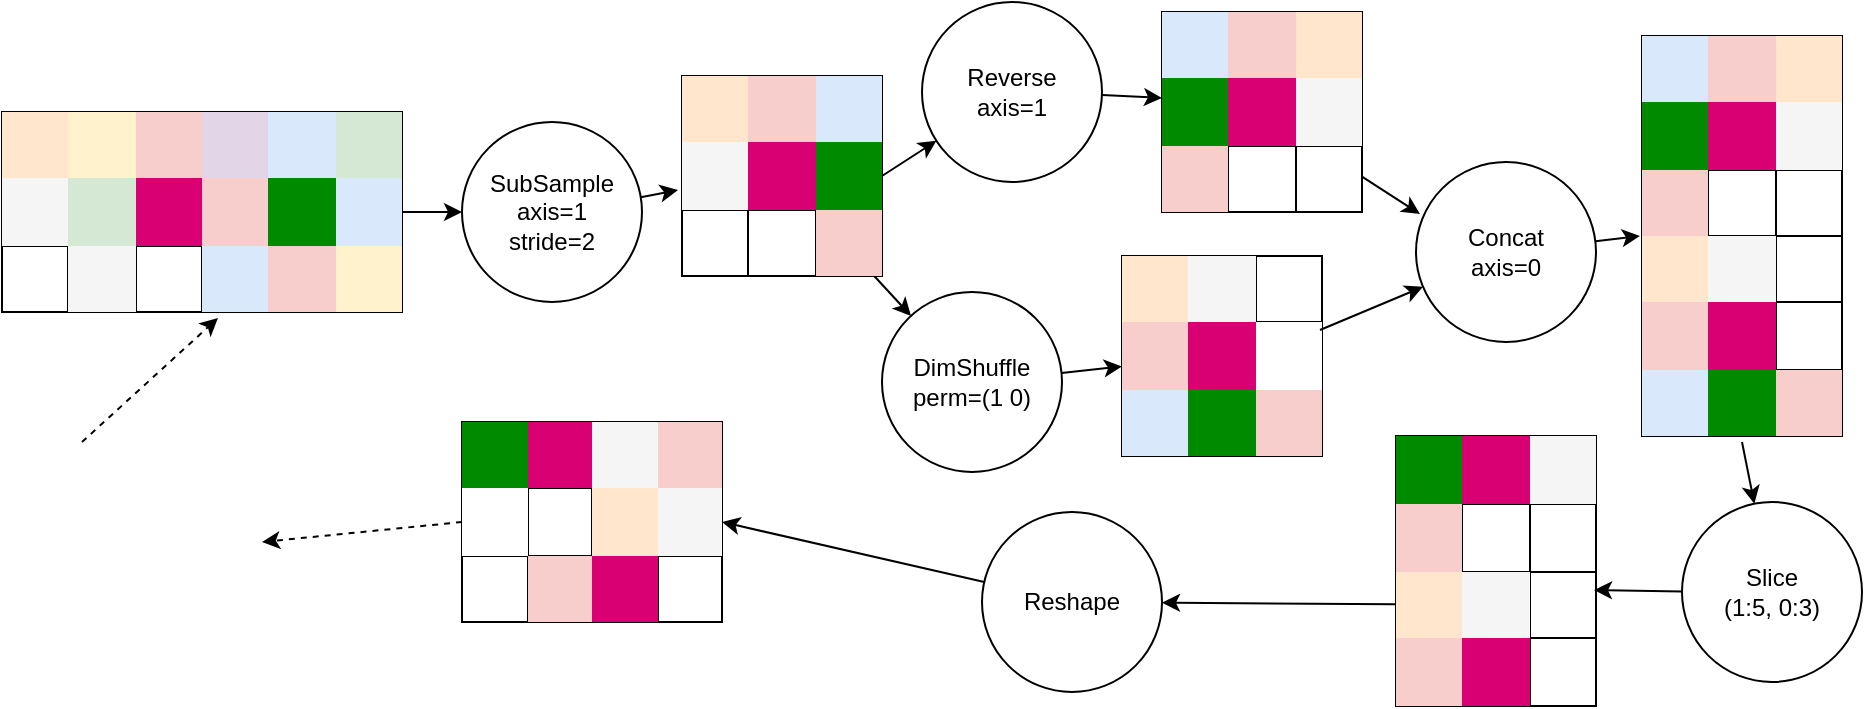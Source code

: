 <mxfile version="14.4.2" type="device"><diagram id="XG0NnapZAZL_AyBNSOtj" name="Page-1"><mxGraphModel dx="1426" dy="921" grid="1" gridSize="10" guides="1" tooltips="1" connect="1" arrows="1" fold="1" page="1" pageScale="1" pageWidth="827" pageHeight="1169" math="0" shadow="0"><root><mxCell id="0"/><mxCell id="1" parent="0"/><mxCell id="bKmDGUZT1wOS3UBIQgZ5-38" value="" style="shape=table;html=1;whiteSpace=wrap;startSize=0;container=1;collapsible=0;childLayout=tableLayout;" parent="1" vertex="1"><mxGeometry x="30" y="95" width="200" height="100" as="geometry"/></mxCell><mxCell id="bKmDGUZT1wOS3UBIQgZ5-39" value="" style="shape=partialRectangle;html=1;whiteSpace=wrap;collapsible=0;dropTarget=0;pointerEvents=0;top=0;left=0;bottom=0;right=0;points=[[0,0.5],[1,0.5]];portConstraint=eastwest;strokeColor=#d79b00;fillColor=none;" parent="bKmDGUZT1wOS3UBIQgZ5-38" vertex="1"><mxGeometry width="200" height="33" as="geometry"/></mxCell><mxCell id="bKmDGUZT1wOS3UBIQgZ5-40" value="" style="shape=partialRectangle;html=1;whiteSpace=wrap;connectable=0;overflow=hidden;top=0;left=0;bottom=0;right=0;fillColor=#ffe6cc;strokeColor=#d79b00;" parent="bKmDGUZT1wOS3UBIQgZ5-39" vertex="1"><mxGeometry width="33" height="33" as="geometry"/></mxCell><mxCell id="bKmDGUZT1wOS3UBIQgZ5-41" value="" style="shape=partialRectangle;html=1;whiteSpace=wrap;connectable=0;overflow=hidden;fillColor=#fff2cc;top=0;left=0;bottom=0;right=0;strokeColor=#d6b656;" parent="bKmDGUZT1wOS3UBIQgZ5-39" vertex="1"><mxGeometry x="33" width="34" height="33" as="geometry"/></mxCell><mxCell id="bKmDGUZT1wOS3UBIQgZ5-42" value="" style="shape=partialRectangle;html=1;whiteSpace=wrap;connectable=0;overflow=hidden;fillColor=#f8cecc;top=0;left=0;bottom=0;right=0;strokeColor=#b85450;" parent="bKmDGUZT1wOS3UBIQgZ5-39" vertex="1"><mxGeometry x="67" width="33" height="33" as="geometry"/></mxCell><mxCell id="bKmDGUZT1wOS3UBIQgZ5-43" value="" style="shape=partialRectangle;html=1;whiteSpace=wrap;connectable=0;overflow=hidden;fillColor=#e1d5e7;top=0;left=0;bottom=0;right=0;strokeColor=#9673a6;" parent="bKmDGUZT1wOS3UBIQgZ5-39" vertex="1"><mxGeometry x="100" width="33" height="33" as="geometry"/></mxCell><mxCell id="bKmDGUZT1wOS3UBIQgZ5-44" value="" style="shape=partialRectangle;html=1;whiteSpace=wrap;connectable=0;overflow=hidden;fillColor=#dae8fc;top=0;left=0;bottom=0;right=0;strokeColor=#6c8ebf;" parent="bKmDGUZT1wOS3UBIQgZ5-39" vertex="1"><mxGeometry x="133" width="34" height="33" as="geometry"/></mxCell><mxCell id="bKmDGUZT1wOS3UBIQgZ5-45" value="" style="shape=partialRectangle;html=1;whiteSpace=wrap;connectable=0;overflow=hidden;fillColor=#d5e8d4;top=0;left=0;bottom=0;right=0;strokeColor=#82b366;" parent="bKmDGUZT1wOS3UBIQgZ5-39" vertex="1"><mxGeometry x="167" width="33" height="33" as="geometry"/></mxCell><mxCell id="bKmDGUZT1wOS3UBIQgZ5-46" value="" style="shape=partialRectangle;html=1;whiteSpace=wrap;collapsible=0;dropTarget=0;pointerEvents=0;fillColor=none;top=0;left=0;bottom=0;right=0;points=[[0,0.5],[1,0.5]];portConstraint=eastwest;" parent="bKmDGUZT1wOS3UBIQgZ5-38" vertex="1"><mxGeometry y="33" width="200" height="34" as="geometry"/></mxCell><mxCell id="bKmDGUZT1wOS3UBIQgZ5-47" value="" style="shape=partialRectangle;html=1;whiteSpace=wrap;connectable=0;overflow=hidden;fillColor=#f5f5f5;top=0;left=0;bottom=0;right=0;strokeColor=#666666;fontColor=#333333;" parent="bKmDGUZT1wOS3UBIQgZ5-46" vertex="1"><mxGeometry width="33" height="34" as="geometry"/></mxCell><mxCell id="bKmDGUZT1wOS3UBIQgZ5-48" value="" style="shape=partialRectangle;html=1;whiteSpace=wrap;connectable=0;overflow=hidden;fillColor=#d5e8d4;top=0;left=0;bottom=0;right=0;strokeColor=#82b366;" parent="bKmDGUZT1wOS3UBIQgZ5-46" vertex="1"><mxGeometry x="33" width="34" height="34" as="geometry"/></mxCell><mxCell id="bKmDGUZT1wOS3UBIQgZ5-49" value="" style="shape=partialRectangle;html=1;whiteSpace=wrap;connectable=0;overflow=hidden;fillColor=#d80073;top=0;left=0;bottom=0;right=0;strokeColor=#A50040;fontColor=#ffffff;" parent="bKmDGUZT1wOS3UBIQgZ5-46" vertex="1"><mxGeometry x="67" width="33" height="34" as="geometry"/></mxCell><mxCell id="bKmDGUZT1wOS3UBIQgZ5-50" value="" style="shape=partialRectangle;html=1;whiteSpace=wrap;connectable=0;overflow=hidden;fillColor=#f8cecc;top=0;left=0;bottom=0;right=0;strokeColor=#b85450;" parent="bKmDGUZT1wOS3UBIQgZ5-46" vertex="1"><mxGeometry x="100" width="33" height="34" as="geometry"/></mxCell><mxCell id="bKmDGUZT1wOS3UBIQgZ5-51" value="" style="shape=partialRectangle;html=1;whiteSpace=wrap;connectable=0;overflow=hidden;fillColor=#008a00;top=0;left=0;bottom=0;right=0;strokeColor=#005700;fontColor=#ffffff;" parent="bKmDGUZT1wOS3UBIQgZ5-46" vertex="1"><mxGeometry x="133" width="34" height="34" as="geometry"/></mxCell><mxCell id="bKmDGUZT1wOS3UBIQgZ5-52" value="" style="shape=partialRectangle;html=1;whiteSpace=wrap;connectable=0;overflow=hidden;fillColor=#dae8fc;top=0;left=0;bottom=0;right=0;strokeColor=#6c8ebf;" parent="bKmDGUZT1wOS3UBIQgZ5-46" vertex="1"><mxGeometry x="167" width="33" height="34" as="geometry"/></mxCell><mxCell id="bKmDGUZT1wOS3UBIQgZ5-53" value="" style="shape=partialRectangle;html=1;whiteSpace=wrap;collapsible=0;dropTarget=0;pointerEvents=0;fillColor=none;top=0;left=0;bottom=0;right=0;points=[[0,0.5],[1,0.5]];portConstraint=eastwest;" parent="bKmDGUZT1wOS3UBIQgZ5-38" vertex="1"><mxGeometry y="67" width="200" height="33" as="geometry"/></mxCell><mxCell id="bKmDGUZT1wOS3UBIQgZ5-54" value="" style="shape=partialRectangle;html=1;whiteSpace=wrap;connectable=0;overflow=hidden;top=0;left=0;bottom=0;right=0;fillColor=none;" parent="bKmDGUZT1wOS3UBIQgZ5-53" vertex="1"><mxGeometry width="33" height="33" as="geometry"/></mxCell><mxCell id="bKmDGUZT1wOS3UBIQgZ5-55" value="" style="shape=partialRectangle;html=1;whiteSpace=wrap;connectable=0;overflow=hidden;fillColor=#f5f5f5;top=0;left=0;bottom=0;right=0;strokeColor=#666666;fontColor=#333333;" parent="bKmDGUZT1wOS3UBIQgZ5-53" vertex="1"><mxGeometry x="33" width="34" height="33" as="geometry"/></mxCell><mxCell id="bKmDGUZT1wOS3UBIQgZ5-56" value="" style="shape=partialRectangle;html=1;whiteSpace=wrap;connectable=0;overflow=hidden;top=0;left=0;bottom=0;right=0;fillColor=none;" parent="bKmDGUZT1wOS3UBIQgZ5-53" vertex="1"><mxGeometry x="67" width="33" height="33" as="geometry"/></mxCell><mxCell id="bKmDGUZT1wOS3UBIQgZ5-57" value="" style="shape=partialRectangle;html=1;whiteSpace=wrap;connectable=0;overflow=hidden;fillColor=#dae8fc;top=0;left=0;bottom=0;right=0;strokeColor=#6c8ebf;" parent="bKmDGUZT1wOS3UBIQgZ5-53" vertex="1"><mxGeometry x="100" width="33" height="33" as="geometry"/></mxCell><mxCell id="bKmDGUZT1wOS3UBIQgZ5-58" value="" style="shape=partialRectangle;html=1;whiteSpace=wrap;connectable=0;overflow=hidden;fillColor=#f8cecc;top=0;left=0;bottom=0;right=0;strokeColor=#b85450;" parent="bKmDGUZT1wOS3UBIQgZ5-53" vertex="1"><mxGeometry x="133" width="34" height="33" as="geometry"/></mxCell><mxCell id="bKmDGUZT1wOS3UBIQgZ5-59" value="" style="shape=partialRectangle;html=1;whiteSpace=wrap;connectable=0;overflow=hidden;fillColor=#fff2cc;top=0;left=0;bottom=0;right=0;strokeColor=#d6b656;" parent="bKmDGUZT1wOS3UBIQgZ5-53" vertex="1"><mxGeometry x="167" width="33" height="33" as="geometry"/></mxCell><mxCell id="bKmDGUZT1wOS3UBIQgZ5-94" value="" style="edgeStyle=none;rounded=0;orthogonalLoop=1;jettySize=auto;html=1;" parent="1" source="bKmDGUZT1wOS3UBIQgZ5-60" target="bKmDGUZT1wOS3UBIQgZ5-93" edge="1"><mxGeometry relative="1" as="geometry"/></mxCell><mxCell id="bKmDGUZT1wOS3UBIQgZ5-60" value="" style="shape=table;html=1;whiteSpace=wrap;startSize=0;container=1;collapsible=0;childLayout=tableLayout;fillColor=none;" parent="1" vertex="1"><mxGeometry x="370" y="77" width="100" height="100" as="geometry"/></mxCell><mxCell id="bKmDGUZT1wOS3UBIQgZ5-61" value="" style="shape=partialRectangle;html=1;whiteSpace=wrap;collapsible=0;dropTarget=0;pointerEvents=0;fillColor=none;top=0;left=0;bottom=0;right=0;points=[[0,0.5],[1,0.5]];portConstraint=eastwest;" parent="bKmDGUZT1wOS3UBIQgZ5-60" vertex="1"><mxGeometry width="100" height="33" as="geometry"/></mxCell><mxCell id="bKmDGUZT1wOS3UBIQgZ5-62" value="" style="shape=partialRectangle;html=1;whiteSpace=wrap;connectable=0;overflow=hidden;fillColor=#ffe6cc;top=0;left=0;bottom=0;right=0;strokeColor=#d79b00;" parent="bKmDGUZT1wOS3UBIQgZ5-61" vertex="1"><mxGeometry width="33" height="33" as="geometry"/></mxCell><mxCell id="bKmDGUZT1wOS3UBIQgZ5-63" value="" style="shape=partialRectangle;html=1;whiteSpace=wrap;connectable=0;overflow=hidden;fillColor=#f8cecc;top=0;left=0;bottom=0;right=0;strokeColor=#b85450;" parent="bKmDGUZT1wOS3UBIQgZ5-61" vertex="1"><mxGeometry x="33" width="34" height="33" as="geometry"/></mxCell><mxCell id="bKmDGUZT1wOS3UBIQgZ5-64" value="" style="shape=partialRectangle;html=1;whiteSpace=wrap;connectable=0;overflow=hidden;fillColor=#dae8fc;top=0;left=0;bottom=0;right=0;strokeColor=#6c8ebf;" parent="bKmDGUZT1wOS3UBIQgZ5-61" vertex="1"><mxGeometry x="67" width="33" height="33" as="geometry"/></mxCell><mxCell id="bKmDGUZT1wOS3UBIQgZ5-65" value="" style="shape=partialRectangle;html=1;whiteSpace=wrap;collapsible=0;dropTarget=0;pointerEvents=0;fillColor=none;top=0;left=0;bottom=0;right=0;points=[[0,0.5],[1,0.5]];portConstraint=eastwest;" parent="bKmDGUZT1wOS3UBIQgZ5-60" vertex="1"><mxGeometry y="33" width="100" height="34" as="geometry"/></mxCell><mxCell id="bKmDGUZT1wOS3UBIQgZ5-66" value="" style="shape=partialRectangle;html=1;whiteSpace=wrap;connectable=0;overflow=hidden;fillColor=#f5f5f5;top=0;left=0;bottom=0;right=0;strokeColor=#666666;fontColor=#333333;" parent="bKmDGUZT1wOS3UBIQgZ5-65" vertex="1"><mxGeometry width="33" height="34" as="geometry"/></mxCell><mxCell id="bKmDGUZT1wOS3UBIQgZ5-67" value="" style="shape=partialRectangle;html=1;whiteSpace=wrap;connectable=0;overflow=hidden;fillColor=#d80073;top=0;left=0;bottom=0;right=0;strokeColor=#A50040;fontColor=#ffffff;" parent="bKmDGUZT1wOS3UBIQgZ5-65" vertex="1"><mxGeometry x="33" width="34" height="34" as="geometry"/></mxCell><mxCell id="bKmDGUZT1wOS3UBIQgZ5-68" value="" style="shape=partialRectangle;html=1;whiteSpace=wrap;connectable=0;overflow=hidden;fillColor=#008a00;top=0;left=0;bottom=0;right=0;strokeColor=#005700;fontColor=#ffffff;" parent="bKmDGUZT1wOS3UBIQgZ5-65" vertex="1"><mxGeometry x="67" width="33" height="34" as="geometry"/></mxCell><mxCell id="bKmDGUZT1wOS3UBIQgZ5-69" value="" style="shape=partialRectangle;html=1;whiteSpace=wrap;collapsible=0;dropTarget=0;pointerEvents=0;fillColor=none;top=0;left=0;bottom=0;right=0;points=[[0,0.5],[1,0.5]];portConstraint=eastwest;" parent="bKmDGUZT1wOS3UBIQgZ5-60" vertex="1"><mxGeometry y="67" width="100" height="33" as="geometry"/></mxCell><mxCell id="bKmDGUZT1wOS3UBIQgZ5-70" value="" style="shape=partialRectangle;html=1;whiteSpace=wrap;connectable=0;overflow=hidden;top=0;left=0;bottom=0;right=0;fillColor=none;" parent="bKmDGUZT1wOS3UBIQgZ5-69" vertex="1"><mxGeometry width="33" height="33" as="geometry"/></mxCell><mxCell id="bKmDGUZT1wOS3UBIQgZ5-71" value="" style="shape=partialRectangle;html=1;whiteSpace=wrap;connectable=0;overflow=hidden;top=0;left=0;bottom=0;right=0;fillColor=none;" parent="bKmDGUZT1wOS3UBIQgZ5-69" vertex="1"><mxGeometry x="33" width="34" height="33" as="geometry"/></mxCell><mxCell id="bKmDGUZT1wOS3UBIQgZ5-72" value="" style="shape=partialRectangle;html=1;whiteSpace=wrap;connectable=0;overflow=hidden;fillColor=#f8cecc;top=0;left=0;bottom=0;right=0;strokeColor=#b85450;" parent="bKmDGUZT1wOS3UBIQgZ5-69" vertex="1"><mxGeometry x="67" width="33" height="33" as="geometry"/></mxCell><mxCell id="bKmDGUZT1wOS3UBIQgZ5-75" style="edgeStyle=none;rounded=0;orthogonalLoop=1;jettySize=auto;html=1;entryX=-0.02;entryY=0.706;entryDx=0;entryDy=0;entryPerimeter=0;" parent="1" source="bKmDGUZT1wOS3UBIQgZ5-73" target="bKmDGUZT1wOS3UBIQgZ5-65" edge="1"><mxGeometry relative="1" as="geometry"/></mxCell><mxCell id="bKmDGUZT1wOS3UBIQgZ5-73" value="SubSample&lt;br&gt;axis=1&lt;br&gt;stride=2" style="ellipse;whiteSpace=wrap;html=1;fillColor=none;" parent="1" vertex="1"><mxGeometry x="260" y="100" width="90" height="90" as="geometry"/></mxCell><mxCell id="bKmDGUZT1wOS3UBIQgZ5-74" style="rounded=0;orthogonalLoop=1;jettySize=auto;html=1;exitX=1;exitY=0.5;exitDx=0;exitDy=0;" parent="1" source="bKmDGUZT1wOS3UBIQgZ5-46" target="bKmDGUZT1wOS3UBIQgZ5-73" edge="1"><mxGeometry relative="1" as="geometry"/></mxCell><mxCell id="bKmDGUZT1wOS3UBIQgZ5-111" style="edgeStyle=none;rounded=0;orthogonalLoop=1;jettySize=auto;html=1;entryX=0.022;entryY=0.289;entryDx=0;entryDy=0;entryPerimeter=0;" parent="1" source="bKmDGUZT1wOS3UBIQgZ5-76" target="bKmDGUZT1wOS3UBIQgZ5-110" edge="1"><mxGeometry relative="1" as="geometry"/></mxCell><mxCell id="bKmDGUZT1wOS3UBIQgZ5-76" value="" style="shape=table;html=1;whiteSpace=wrap;startSize=0;container=1;collapsible=0;childLayout=tableLayout;" parent="1" vertex="1"><mxGeometry x="610" y="45" width="100" height="100" as="geometry"/></mxCell><mxCell id="bKmDGUZT1wOS3UBIQgZ5-77" value="" style="shape=partialRectangle;html=1;whiteSpace=wrap;collapsible=0;dropTarget=0;pointerEvents=0;fillColor=none;top=0;left=0;bottom=0;right=0;points=[[0,0.5],[1,0.5]];portConstraint=eastwest;" parent="bKmDGUZT1wOS3UBIQgZ5-76" vertex="1"><mxGeometry width="100" height="33" as="geometry"/></mxCell><mxCell id="bKmDGUZT1wOS3UBIQgZ5-78" value="" style="shape=partialRectangle;html=1;whiteSpace=wrap;connectable=0;overflow=hidden;fillColor=#dae8fc;top=0;left=0;bottom=0;right=0;strokeColor=#6c8ebf;" parent="bKmDGUZT1wOS3UBIQgZ5-77" vertex="1"><mxGeometry width="33" height="33" as="geometry"/></mxCell><mxCell id="bKmDGUZT1wOS3UBIQgZ5-79" value="" style="shape=partialRectangle;html=1;whiteSpace=wrap;connectable=0;overflow=hidden;fillColor=#f8cecc;top=0;left=0;bottom=0;right=0;strokeColor=#b85450;" parent="bKmDGUZT1wOS3UBIQgZ5-77" vertex="1"><mxGeometry x="33" width="34" height="33" as="geometry"/></mxCell><mxCell id="bKmDGUZT1wOS3UBIQgZ5-80" value="" style="shape=partialRectangle;html=1;whiteSpace=wrap;connectable=0;overflow=hidden;fillColor=#ffe6cc;top=0;left=0;bottom=0;right=0;strokeColor=#d79b00;" parent="bKmDGUZT1wOS3UBIQgZ5-77" vertex="1"><mxGeometry x="67" width="33" height="33" as="geometry"/></mxCell><mxCell id="bKmDGUZT1wOS3UBIQgZ5-81" value="" style="shape=partialRectangle;html=1;whiteSpace=wrap;collapsible=0;dropTarget=0;pointerEvents=0;fillColor=none;top=0;left=0;bottom=0;right=0;points=[[0,0.5],[1,0.5]];portConstraint=eastwest;" parent="bKmDGUZT1wOS3UBIQgZ5-76" vertex="1"><mxGeometry y="33" width="100" height="34" as="geometry"/></mxCell><mxCell id="bKmDGUZT1wOS3UBIQgZ5-82" value="" style="shape=partialRectangle;html=1;whiteSpace=wrap;connectable=0;overflow=hidden;fillColor=#008a00;top=0;left=0;bottom=0;right=0;strokeColor=#005700;fontColor=#ffffff;" parent="bKmDGUZT1wOS3UBIQgZ5-81" vertex="1"><mxGeometry width="33" height="34" as="geometry"/></mxCell><mxCell id="bKmDGUZT1wOS3UBIQgZ5-83" value="" style="shape=partialRectangle;html=1;whiteSpace=wrap;connectable=0;overflow=hidden;fillColor=#d80073;top=0;left=0;bottom=0;right=0;strokeColor=#A50040;fontColor=#ffffff;" parent="bKmDGUZT1wOS3UBIQgZ5-81" vertex="1"><mxGeometry x="33" width="34" height="34" as="geometry"/></mxCell><mxCell id="bKmDGUZT1wOS3UBIQgZ5-84" value="" style="shape=partialRectangle;html=1;whiteSpace=wrap;connectable=0;overflow=hidden;fillColor=#f5f5f5;top=0;left=0;bottom=0;right=0;strokeColor=#666666;fontColor=#333333;" parent="bKmDGUZT1wOS3UBIQgZ5-81" vertex="1"><mxGeometry x="67" width="33" height="34" as="geometry"/></mxCell><mxCell id="bKmDGUZT1wOS3UBIQgZ5-85" value="" style="shape=partialRectangle;html=1;whiteSpace=wrap;collapsible=0;dropTarget=0;pointerEvents=0;fillColor=none;top=0;left=0;bottom=0;right=0;points=[[0,0.5],[1,0.5]];portConstraint=eastwest;" parent="bKmDGUZT1wOS3UBIQgZ5-76" vertex="1"><mxGeometry y="67" width="100" height="33" as="geometry"/></mxCell><mxCell id="bKmDGUZT1wOS3UBIQgZ5-86" value="" style="shape=partialRectangle;html=1;whiteSpace=wrap;connectable=0;overflow=hidden;top=0;left=0;bottom=0;right=0;fillColor=#f8cecc;strokeColor=#b85450;" parent="bKmDGUZT1wOS3UBIQgZ5-85" vertex="1"><mxGeometry width="33" height="33" as="geometry"/></mxCell><mxCell id="bKmDGUZT1wOS3UBIQgZ5-87" value="" style="shape=partialRectangle;html=1;whiteSpace=wrap;connectable=0;overflow=hidden;top=0;left=0;bottom=0;right=0;fillColor=none;" parent="bKmDGUZT1wOS3UBIQgZ5-85" vertex="1"><mxGeometry x="33" width="34" height="33" as="geometry"/></mxCell><mxCell id="bKmDGUZT1wOS3UBIQgZ5-88" value="" style="shape=partialRectangle;html=1;whiteSpace=wrap;connectable=0;overflow=hidden;top=0;left=0;bottom=0;right=0;fillColor=none;" parent="bKmDGUZT1wOS3UBIQgZ5-85" vertex="1"><mxGeometry x="67" width="33" height="33" as="geometry"/></mxCell><mxCell id="bKmDGUZT1wOS3UBIQgZ5-92" style="edgeStyle=none;rounded=0;orthogonalLoop=1;jettySize=auto;html=1;entryX=0;entryY=0.294;entryDx=0;entryDy=0;entryPerimeter=0;" parent="1" source="bKmDGUZT1wOS3UBIQgZ5-90" target="bKmDGUZT1wOS3UBIQgZ5-81" edge="1"><mxGeometry relative="1" as="geometry"/></mxCell><mxCell id="bKmDGUZT1wOS3UBIQgZ5-90" value="Reverse&lt;br&gt;axis=1" style="ellipse;whiteSpace=wrap;html=1;fillColor=none;" parent="1" vertex="1"><mxGeometry x="490" y="40" width="90" height="90" as="geometry"/></mxCell><mxCell id="bKmDGUZT1wOS3UBIQgZ5-91" value="" style="edgeStyle=none;rounded=0;orthogonalLoop=1;jettySize=auto;html=1;exitX=1;exitY=0.5;exitDx=0;exitDy=0;" parent="1" source="bKmDGUZT1wOS3UBIQgZ5-65" target="bKmDGUZT1wOS3UBIQgZ5-90" edge="1"><mxGeometry relative="1" as="geometry"/></mxCell><mxCell id="bKmDGUZT1wOS3UBIQgZ5-109" style="edgeStyle=none;rounded=0;orthogonalLoop=1;jettySize=auto;html=1;" parent="1" source="bKmDGUZT1wOS3UBIQgZ5-93" target="bKmDGUZT1wOS3UBIQgZ5-100" edge="1"><mxGeometry relative="1" as="geometry"/></mxCell><mxCell id="bKmDGUZT1wOS3UBIQgZ5-93" value="DimShuffle&lt;br&gt;perm=(1 0)" style="ellipse;whiteSpace=wrap;html=1;fillColor=none;" parent="1" vertex="1"><mxGeometry x="470" y="185" width="90" height="90" as="geometry"/></mxCell><mxCell id="bKmDGUZT1wOS3UBIQgZ5-95" value="" style="shape=table;html=1;whiteSpace=wrap;startSize=0;container=1;collapsible=0;childLayout=tableLayout;" parent="1" vertex="1"><mxGeometry x="590" y="167" width="100" height="100" as="geometry"/></mxCell><mxCell id="bKmDGUZT1wOS3UBIQgZ5-96" value="" style="shape=partialRectangle;html=1;whiteSpace=wrap;collapsible=0;dropTarget=0;pointerEvents=0;fillColor=none;top=0;left=0;bottom=0;right=0;points=[[0,0.5],[1,0.5]];portConstraint=eastwest;" parent="bKmDGUZT1wOS3UBIQgZ5-95" vertex="1"><mxGeometry width="100" height="33" as="geometry"/></mxCell><mxCell id="bKmDGUZT1wOS3UBIQgZ5-97" value="" style="shape=partialRectangle;html=1;whiteSpace=wrap;connectable=0;overflow=hidden;fillColor=#ffe6cc;top=0;left=0;bottom=0;right=0;strokeColor=#d79b00;" parent="bKmDGUZT1wOS3UBIQgZ5-96" vertex="1"><mxGeometry width="33" height="33" as="geometry"/></mxCell><mxCell id="bKmDGUZT1wOS3UBIQgZ5-98" value="" style="shape=partialRectangle;html=1;whiteSpace=wrap;connectable=0;overflow=hidden;fillColor=#f5f5f5;top=0;left=0;bottom=0;right=0;strokeColor=#666666;fontColor=#333333;" parent="bKmDGUZT1wOS3UBIQgZ5-96" vertex="1"><mxGeometry x="33" width="34" height="33" as="geometry"/></mxCell><mxCell id="bKmDGUZT1wOS3UBIQgZ5-99" value="" style="shape=partialRectangle;html=1;whiteSpace=wrap;connectable=0;overflow=hidden;top=0;left=0;bottom=0;right=0;fillColor=none;" parent="bKmDGUZT1wOS3UBIQgZ5-96" vertex="1"><mxGeometry x="67" width="33" height="33" as="geometry"/></mxCell><mxCell id="bKmDGUZT1wOS3UBIQgZ5-100" value="" style="shape=partialRectangle;html=1;whiteSpace=wrap;collapsible=0;dropTarget=0;pointerEvents=0;fillColor=none;top=0;left=0;bottom=0;right=0;points=[[0,0.5],[1,0.5]];portConstraint=eastwest;" parent="bKmDGUZT1wOS3UBIQgZ5-95" vertex="1"><mxGeometry y="33" width="100" height="34" as="geometry"/></mxCell><mxCell id="bKmDGUZT1wOS3UBIQgZ5-101" value="" style="shape=partialRectangle;html=1;whiteSpace=wrap;connectable=0;overflow=hidden;fillColor=#f8cecc;top=0;left=0;bottom=0;right=0;strokeColor=#b85450;" parent="bKmDGUZT1wOS3UBIQgZ5-100" vertex="1"><mxGeometry width="33" height="34" as="geometry"/></mxCell><mxCell id="bKmDGUZT1wOS3UBIQgZ5-102" value="" style="shape=partialRectangle;html=1;whiteSpace=wrap;connectable=0;overflow=hidden;fillColor=#d80073;top=0;left=0;bottom=0;right=0;strokeColor=#A50040;fontColor=#ffffff;" parent="bKmDGUZT1wOS3UBIQgZ5-100" vertex="1"><mxGeometry x="33" width="34" height="34" as="geometry"/></mxCell><mxCell id="bKmDGUZT1wOS3UBIQgZ5-103" value="" style="shape=partialRectangle;html=1;whiteSpace=wrap;connectable=0;overflow=hidden;top=0;left=0;bottom=0;right=0;" parent="bKmDGUZT1wOS3UBIQgZ5-100" vertex="1"><mxGeometry x="67" width="33" height="34" as="geometry"/></mxCell><mxCell id="bKmDGUZT1wOS3UBIQgZ5-104" value="" style="shape=partialRectangle;html=1;whiteSpace=wrap;collapsible=0;dropTarget=0;pointerEvents=0;fillColor=none;top=0;left=0;bottom=0;right=0;points=[[0,0.5],[1,0.5]];portConstraint=eastwest;" parent="bKmDGUZT1wOS3UBIQgZ5-95" vertex="1"><mxGeometry y="67" width="100" height="33" as="geometry"/></mxCell><mxCell id="bKmDGUZT1wOS3UBIQgZ5-105" value="" style="shape=partialRectangle;html=1;whiteSpace=wrap;connectable=0;overflow=hidden;top=0;left=0;bottom=0;right=0;fillColor=#dae8fc;strokeColor=#6c8ebf;" parent="bKmDGUZT1wOS3UBIQgZ5-104" vertex="1"><mxGeometry width="33" height="33" as="geometry"/></mxCell><mxCell id="bKmDGUZT1wOS3UBIQgZ5-106" value="" style="shape=partialRectangle;html=1;whiteSpace=wrap;connectable=0;overflow=hidden;top=0;left=0;bottom=0;right=0;fillColor=#008a00;strokeColor=#005700;fontColor=#ffffff;" parent="bKmDGUZT1wOS3UBIQgZ5-104" vertex="1"><mxGeometry x="33" width="34" height="33" as="geometry"/></mxCell><mxCell id="bKmDGUZT1wOS3UBIQgZ5-107" value="" style="shape=partialRectangle;html=1;whiteSpace=wrap;connectable=0;overflow=hidden;fillColor=#f8cecc;top=0;left=0;bottom=0;right=0;strokeColor=#b85450;" parent="bKmDGUZT1wOS3UBIQgZ5-104" vertex="1"><mxGeometry x="67" width="33" height="33" as="geometry"/></mxCell><mxCell id="bKmDGUZT1wOS3UBIQgZ5-108" value="" style="edgeStyle=none;rounded=0;orthogonalLoop=1;jettySize=auto;html=1;exitX=0.99;exitY=0.118;exitDx=0;exitDy=0;exitPerimeter=0;" parent="1" source="bKmDGUZT1wOS3UBIQgZ5-100" target="bKmDGUZT1wOS3UBIQgZ5-110" edge="1"><mxGeometry relative="1" as="geometry"><mxPoint x="710" y="240" as="targetPoint"/></mxGeometry></mxCell><mxCell id="bKmDGUZT1wOS3UBIQgZ5-137" style="edgeStyle=none;rounded=0;orthogonalLoop=1;jettySize=auto;html=1;entryX=-0.01;entryY=1;entryDx=0;entryDy=0;entryPerimeter=0;" parent="1" source="bKmDGUZT1wOS3UBIQgZ5-110" target="bKmDGUZT1wOS3UBIQgZ5-121" edge="1"><mxGeometry relative="1" as="geometry"/></mxCell><mxCell id="bKmDGUZT1wOS3UBIQgZ5-110" value="Concat&lt;br&gt;axis=0" style="ellipse;whiteSpace=wrap;html=1;fillColor=none;" parent="1" vertex="1"><mxGeometry x="737" y="120" width="90" height="90" as="geometry"/></mxCell><mxCell id="bKmDGUZT1wOS3UBIQgZ5-112" value="" style="shape=table;html=1;whiteSpace=wrap;startSize=0;container=1;collapsible=0;childLayout=tableLayout;" parent="1" vertex="1"><mxGeometry x="850" y="57" width="100" height="200" as="geometry"/></mxCell><mxCell id="bKmDGUZT1wOS3UBIQgZ5-113" value="" style="shape=partialRectangle;html=1;whiteSpace=wrap;collapsible=0;dropTarget=0;pointerEvents=0;fillColor=none;top=0;left=0;bottom=0;right=0;points=[[0,0.5],[1,0.5]];portConstraint=eastwest;" parent="bKmDGUZT1wOS3UBIQgZ5-112" vertex="1"><mxGeometry width="100" height="33" as="geometry"/></mxCell><mxCell id="bKmDGUZT1wOS3UBIQgZ5-114" value="" style="shape=partialRectangle;html=1;whiteSpace=wrap;connectable=0;overflow=hidden;fillColor=#dae8fc;top=0;left=0;bottom=0;right=0;strokeColor=#6c8ebf;" parent="bKmDGUZT1wOS3UBIQgZ5-113" vertex="1"><mxGeometry width="33" height="33" as="geometry"/></mxCell><mxCell id="bKmDGUZT1wOS3UBIQgZ5-115" value="" style="shape=partialRectangle;html=1;whiteSpace=wrap;connectable=0;overflow=hidden;fillColor=#f8cecc;top=0;left=0;bottom=0;right=0;strokeColor=#b85450;" parent="bKmDGUZT1wOS3UBIQgZ5-113" vertex="1"><mxGeometry x="33" width="34" height="33" as="geometry"/></mxCell><mxCell id="bKmDGUZT1wOS3UBIQgZ5-116" value="" style="shape=partialRectangle;html=1;whiteSpace=wrap;connectable=0;overflow=hidden;fillColor=#ffe6cc;top=0;left=0;bottom=0;right=0;strokeColor=#d79b00;" parent="bKmDGUZT1wOS3UBIQgZ5-113" vertex="1"><mxGeometry x="67" width="33" height="33" as="geometry"/></mxCell><mxCell id="bKmDGUZT1wOS3UBIQgZ5-117" value="" style="shape=partialRectangle;html=1;whiteSpace=wrap;collapsible=0;dropTarget=0;pointerEvents=0;fillColor=#008a00;top=0;left=0;bottom=0;right=0;points=[[0,0.5],[1,0.5]];portConstraint=eastwest;strokeColor=#005700;fontColor=#ffffff;" parent="bKmDGUZT1wOS3UBIQgZ5-112" vertex="1"><mxGeometry y="33" width="100" height="34" as="geometry"/></mxCell><mxCell id="bKmDGUZT1wOS3UBIQgZ5-118" value="" style="shape=partialRectangle;html=1;whiteSpace=wrap;connectable=0;overflow=hidden;fillColor=#008a00;top=0;left=0;bottom=0;right=0;strokeColor=#005700;fontColor=#ffffff;" parent="bKmDGUZT1wOS3UBIQgZ5-117" vertex="1"><mxGeometry width="33" height="34" as="geometry"/></mxCell><mxCell id="bKmDGUZT1wOS3UBIQgZ5-119" value="" style="shape=partialRectangle;html=1;whiteSpace=wrap;connectable=0;overflow=hidden;fillColor=#d80073;top=0;left=0;bottom=0;right=0;strokeColor=#A50040;fontColor=#ffffff;" parent="bKmDGUZT1wOS3UBIQgZ5-117" vertex="1"><mxGeometry x="33" width="34" height="34" as="geometry"/></mxCell><mxCell id="bKmDGUZT1wOS3UBIQgZ5-120" value="" style="shape=partialRectangle;html=1;whiteSpace=wrap;connectable=0;overflow=hidden;fillColor=#f5f5f5;top=0;left=0;bottom=0;right=0;strokeColor=#666666;fontColor=#333333;" parent="bKmDGUZT1wOS3UBIQgZ5-117" vertex="1"><mxGeometry x="67" width="33" height="34" as="geometry"/></mxCell><mxCell id="bKmDGUZT1wOS3UBIQgZ5-121" value="" style="shape=partialRectangle;html=1;whiteSpace=wrap;collapsible=0;dropTarget=0;pointerEvents=0;fillColor=none;top=0;left=0;bottom=0;right=0;points=[[0,0.5],[1,0.5]];portConstraint=eastwest;" parent="bKmDGUZT1wOS3UBIQgZ5-112" vertex="1"><mxGeometry y="67" width="100" height="33" as="geometry"/></mxCell><mxCell id="bKmDGUZT1wOS3UBIQgZ5-122" value="" style="shape=partialRectangle;html=1;whiteSpace=wrap;connectable=0;overflow=hidden;fillColor=#f8cecc;top=0;left=0;bottom=0;right=0;strokeColor=#b85450;" parent="bKmDGUZT1wOS3UBIQgZ5-121" vertex="1"><mxGeometry width="33" height="33" as="geometry"/></mxCell><mxCell id="bKmDGUZT1wOS3UBIQgZ5-123" value="" style="shape=partialRectangle;html=1;whiteSpace=wrap;connectable=0;overflow=hidden;fillColor=none;top=0;left=0;bottom=0;right=0;" parent="bKmDGUZT1wOS3UBIQgZ5-121" vertex="1"><mxGeometry x="33" width="34" height="33" as="geometry"/></mxCell><mxCell id="bKmDGUZT1wOS3UBIQgZ5-124" value="" style="shape=partialRectangle;html=1;whiteSpace=wrap;connectable=0;overflow=hidden;fillColor=none;top=0;left=0;bottom=0;right=0;" parent="bKmDGUZT1wOS3UBIQgZ5-121" vertex="1"><mxGeometry x="67" width="33" height="33" as="geometry"/></mxCell><mxCell id="bKmDGUZT1wOS3UBIQgZ5-125" value="" style="shape=partialRectangle;html=1;whiteSpace=wrap;collapsible=0;dropTarget=0;pointerEvents=0;fillColor=none;top=0;left=0;bottom=0;right=0;points=[[0,0.5],[1,0.5]];portConstraint=eastwest;" parent="bKmDGUZT1wOS3UBIQgZ5-112" vertex="1"><mxGeometry y="100" width="100" height="33" as="geometry"/></mxCell><mxCell id="bKmDGUZT1wOS3UBIQgZ5-126" value="" style="shape=partialRectangle;html=1;whiteSpace=wrap;connectable=0;overflow=hidden;fillColor=#ffe6cc;top=0;left=0;bottom=0;right=0;strokeColor=#d79b00;" parent="bKmDGUZT1wOS3UBIQgZ5-125" vertex="1"><mxGeometry width="33" height="33" as="geometry"/></mxCell><mxCell id="bKmDGUZT1wOS3UBIQgZ5-127" value="" style="shape=partialRectangle;html=1;whiteSpace=wrap;connectable=0;overflow=hidden;fillColor=#f5f5f5;top=0;left=0;bottom=0;right=0;strokeColor=#666666;fontColor=#333333;" parent="bKmDGUZT1wOS3UBIQgZ5-125" vertex="1"><mxGeometry x="33" width="34" height="33" as="geometry"/></mxCell><mxCell id="bKmDGUZT1wOS3UBIQgZ5-128" value="" style="shape=partialRectangle;html=1;whiteSpace=wrap;connectable=0;overflow=hidden;fillColor=none;top=0;left=0;bottom=0;right=0;" parent="bKmDGUZT1wOS3UBIQgZ5-125" vertex="1"><mxGeometry x="67" width="33" height="33" as="geometry"/></mxCell><mxCell id="bKmDGUZT1wOS3UBIQgZ5-129" value="" style="shape=partialRectangle;html=1;whiteSpace=wrap;collapsible=0;dropTarget=0;pointerEvents=0;fillColor=none;top=0;left=0;bottom=0;right=0;points=[[0,0.5],[1,0.5]];portConstraint=eastwest;" parent="bKmDGUZT1wOS3UBIQgZ5-112" vertex="1"><mxGeometry y="133" width="100" height="34" as="geometry"/></mxCell><mxCell id="bKmDGUZT1wOS3UBIQgZ5-130" value="" style="shape=partialRectangle;html=1;whiteSpace=wrap;connectable=0;overflow=hidden;fillColor=#f8cecc;top=0;left=0;bottom=0;right=0;strokeColor=#b85450;" parent="bKmDGUZT1wOS3UBIQgZ5-129" vertex="1"><mxGeometry width="33" height="34" as="geometry"/></mxCell><mxCell id="bKmDGUZT1wOS3UBIQgZ5-131" value="" style="shape=partialRectangle;html=1;whiteSpace=wrap;connectable=0;overflow=hidden;fillColor=#d80073;top=0;left=0;bottom=0;right=0;strokeColor=#A50040;fontColor=#ffffff;" parent="bKmDGUZT1wOS3UBIQgZ5-129" vertex="1"><mxGeometry x="33" width="34" height="34" as="geometry"/></mxCell><mxCell id="bKmDGUZT1wOS3UBIQgZ5-132" value="" style="shape=partialRectangle;html=1;whiteSpace=wrap;connectable=0;overflow=hidden;fillColor=none;top=0;left=0;bottom=0;right=0;" parent="bKmDGUZT1wOS3UBIQgZ5-129" vertex="1"><mxGeometry x="67" width="33" height="34" as="geometry"/></mxCell><mxCell id="bKmDGUZT1wOS3UBIQgZ5-133" value="" style="shape=partialRectangle;html=1;whiteSpace=wrap;collapsible=0;dropTarget=0;pointerEvents=0;fillColor=none;top=0;left=0;bottom=0;right=0;points=[[0,0.5],[1,0.5]];portConstraint=eastwest;" parent="bKmDGUZT1wOS3UBIQgZ5-112" vertex="1"><mxGeometry y="167" width="100" height="33" as="geometry"/></mxCell><mxCell id="bKmDGUZT1wOS3UBIQgZ5-134" value="" style="shape=partialRectangle;html=1;whiteSpace=wrap;connectable=0;overflow=hidden;fillColor=#dae8fc;top=0;left=0;bottom=0;right=0;strokeColor=#6c8ebf;" parent="bKmDGUZT1wOS3UBIQgZ5-133" vertex="1"><mxGeometry width="33" height="33" as="geometry"/></mxCell><mxCell id="bKmDGUZT1wOS3UBIQgZ5-135" value="" style="shape=partialRectangle;html=1;whiteSpace=wrap;connectable=0;overflow=hidden;fillColor=#008a00;top=0;left=0;bottom=0;right=0;strokeColor=#005700;fontColor=#ffffff;" parent="bKmDGUZT1wOS3UBIQgZ5-133" vertex="1"><mxGeometry x="33" width="34" height="33" as="geometry"/></mxCell><mxCell id="bKmDGUZT1wOS3UBIQgZ5-136" value="" style="shape=partialRectangle;html=1;whiteSpace=wrap;connectable=0;overflow=hidden;fillColor=#f8cecc;top=0;left=0;bottom=0;right=0;strokeColor=#b85450;" parent="bKmDGUZT1wOS3UBIQgZ5-133" vertex="1"><mxGeometry x="67" width="33" height="33" as="geometry"/></mxCell><mxCell id="bKmDGUZT1wOS3UBIQgZ5-164" value="" style="shape=table;html=1;whiteSpace=wrap;startSize=0;container=1;collapsible=0;childLayout=tableLayout;" parent="1" vertex="1"><mxGeometry x="727" y="257" width="100" height="135" as="geometry"/></mxCell><mxCell id="bKmDGUZT1wOS3UBIQgZ5-165" value="" style="shape=partialRectangle;html=1;whiteSpace=wrap;collapsible=0;dropTarget=0;pointerEvents=0;fillColor=none;top=0;left=0;bottom=0;right=0;points=[[0,0.5],[1,0.5]];portConstraint=eastwest;" parent="bKmDGUZT1wOS3UBIQgZ5-164" vertex="1"><mxGeometry width="100" height="34" as="geometry"/></mxCell><mxCell id="bKmDGUZT1wOS3UBIQgZ5-166" value="" style="shape=partialRectangle;html=1;whiteSpace=wrap;connectable=0;overflow=hidden;fillColor=#008a00;top=0;left=0;bottom=0;right=0;strokeColor=#005700;fontColor=#ffffff;" parent="bKmDGUZT1wOS3UBIQgZ5-165" vertex="1"><mxGeometry width="33" height="34" as="geometry"/></mxCell><mxCell id="bKmDGUZT1wOS3UBIQgZ5-167" value="" style="shape=partialRectangle;html=1;whiteSpace=wrap;connectable=0;overflow=hidden;fillColor=#d80073;top=0;left=0;bottom=0;right=0;strokeColor=#A50040;fontColor=#ffffff;" parent="bKmDGUZT1wOS3UBIQgZ5-165" vertex="1"><mxGeometry x="33" width="34" height="34" as="geometry"/></mxCell><mxCell id="bKmDGUZT1wOS3UBIQgZ5-168" value="" style="shape=partialRectangle;html=1;whiteSpace=wrap;connectable=0;overflow=hidden;fillColor=#f5f5f5;top=0;left=0;bottom=0;right=0;strokeColor=#666666;fontColor=#333333;" parent="bKmDGUZT1wOS3UBIQgZ5-165" vertex="1"><mxGeometry x="67" width="33" height="34" as="geometry"/></mxCell><mxCell id="bKmDGUZT1wOS3UBIQgZ5-169" value="" style="shape=partialRectangle;html=1;whiteSpace=wrap;collapsible=0;dropTarget=0;pointerEvents=0;fillColor=none;top=0;left=0;bottom=0;right=0;points=[[0,0.5],[1,0.5]];portConstraint=eastwest;" parent="bKmDGUZT1wOS3UBIQgZ5-164" vertex="1"><mxGeometry y="34" width="100" height="34" as="geometry"/></mxCell><mxCell id="bKmDGUZT1wOS3UBIQgZ5-170" value="" style="shape=partialRectangle;html=1;whiteSpace=wrap;connectable=0;overflow=hidden;fillColor=#f8cecc;top=0;left=0;bottom=0;right=0;strokeColor=#b85450;" parent="bKmDGUZT1wOS3UBIQgZ5-169" vertex="1"><mxGeometry width="33" height="34" as="geometry"/></mxCell><mxCell id="bKmDGUZT1wOS3UBIQgZ5-171" value="" style="shape=partialRectangle;html=1;whiteSpace=wrap;connectable=0;overflow=hidden;fillColor=none;top=0;left=0;bottom=0;right=0;" parent="bKmDGUZT1wOS3UBIQgZ5-169" vertex="1"><mxGeometry x="33" width="34" height="34" as="geometry"/></mxCell><mxCell id="bKmDGUZT1wOS3UBIQgZ5-172" value="" style="shape=partialRectangle;html=1;whiteSpace=wrap;connectable=0;overflow=hidden;fillColor=none;top=0;left=0;bottom=0;right=0;" parent="bKmDGUZT1wOS3UBIQgZ5-169" vertex="1"><mxGeometry x="67" width="33" height="34" as="geometry"/></mxCell><mxCell id="bKmDGUZT1wOS3UBIQgZ5-173" value="" style="shape=partialRectangle;html=1;whiteSpace=wrap;collapsible=0;dropTarget=0;pointerEvents=0;fillColor=none;top=0;left=0;bottom=0;right=0;points=[[0,0.5],[1,0.5]];portConstraint=eastwest;" parent="bKmDGUZT1wOS3UBIQgZ5-164" vertex="1"><mxGeometry y="68" width="100" height="33" as="geometry"/></mxCell><mxCell id="bKmDGUZT1wOS3UBIQgZ5-174" value="" style="shape=partialRectangle;html=1;whiteSpace=wrap;connectable=0;overflow=hidden;fillColor=#ffe6cc;top=0;left=0;bottom=0;right=0;strokeColor=#d79b00;" parent="bKmDGUZT1wOS3UBIQgZ5-173" vertex="1"><mxGeometry width="33" height="33" as="geometry"/></mxCell><mxCell id="bKmDGUZT1wOS3UBIQgZ5-175" value="" style="shape=partialRectangle;html=1;whiteSpace=wrap;connectable=0;overflow=hidden;fillColor=#f5f5f5;top=0;left=0;bottom=0;right=0;strokeColor=#666666;fontColor=#333333;" parent="bKmDGUZT1wOS3UBIQgZ5-173" vertex="1"><mxGeometry x="33" width="34" height="33" as="geometry"/></mxCell><mxCell id="bKmDGUZT1wOS3UBIQgZ5-176" value="" style="shape=partialRectangle;html=1;whiteSpace=wrap;connectable=0;overflow=hidden;fillColor=none;top=0;left=0;bottom=0;right=0;" parent="bKmDGUZT1wOS3UBIQgZ5-173" vertex="1"><mxGeometry x="67" width="33" height="33" as="geometry"/></mxCell><mxCell id="bKmDGUZT1wOS3UBIQgZ5-177" value="" style="shape=partialRectangle;html=1;whiteSpace=wrap;collapsible=0;dropTarget=0;pointerEvents=0;fillColor=none;top=0;left=0;bottom=0;right=0;points=[[0,0.5],[1,0.5]];portConstraint=eastwest;" parent="bKmDGUZT1wOS3UBIQgZ5-164" vertex="1"><mxGeometry y="101" width="100" height="34" as="geometry"/></mxCell><mxCell id="bKmDGUZT1wOS3UBIQgZ5-178" value="" style="shape=partialRectangle;html=1;whiteSpace=wrap;connectable=0;overflow=hidden;fillColor=#f8cecc;top=0;left=0;bottom=0;right=0;strokeColor=#b85450;" parent="bKmDGUZT1wOS3UBIQgZ5-177" vertex="1"><mxGeometry width="33" height="34" as="geometry"/></mxCell><mxCell id="bKmDGUZT1wOS3UBIQgZ5-179" value="" style="shape=partialRectangle;html=1;whiteSpace=wrap;connectable=0;overflow=hidden;fillColor=#d80073;top=0;left=0;bottom=0;right=0;strokeColor=#A50040;fontColor=#ffffff;" parent="bKmDGUZT1wOS3UBIQgZ5-177" vertex="1"><mxGeometry x="33" width="34" height="34" as="geometry"/></mxCell><mxCell id="bKmDGUZT1wOS3UBIQgZ5-180" value="" style="shape=partialRectangle;html=1;whiteSpace=wrap;connectable=0;overflow=hidden;fillColor=none;top=0;left=0;bottom=0;right=0;" parent="bKmDGUZT1wOS3UBIQgZ5-177" vertex="1"><mxGeometry x="67" width="33" height="34" as="geometry"/></mxCell><mxCell id="bKmDGUZT1wOS3UBIQgZ5-183" style="edgeStyle=none;rounded=0;orthogonalLoop=1;jettySize=auto;html=1;entryX=0.99;entryY=0.273;entryDx=0;entryDy=0;entryPerimeter=0;" parent="1" source="bKmDGUZT1wOS3UBIQgZ5-181" target="bKmDGUZT1wOS3UBIQgZ5-173" edge="1"><mxGeometry relative="1" as="geometry"/></mxCell><mxCell id="bKmDGUZT1wOS3UBIQgZ5-181" value="Slice&lt;br&gt;(1:5, 0:3)" style="ellipse;whiteSpace=wrap;html=1;fillColor=none;" parent="1" vertex="1"><mxGeometry x="870" y="290" width="90" height="90" as="geometry"/></mxCell><mxCell id="bKmDGUZT1wOS3UBIQgZ5-182" value="" style="edgeStyle=none;rounded=0;orthogonalLoop=1;jettySize=auto;html=1;" parent="1" target="bKmDGUZT1wOS3UBIQgZ5-181" edge="1"><mxGeometry relative="1" as="geometry"><mxPoint x="900" y="260" as="sourcePoint"/></mxGeometry></mxCell><mxCell id="bKmDGUZT1wOS3UBIQgZ5-184" value="" style="shape=table;html=1;whiteSpace=wrap;startSize=0;container=1;collapsible=0;childLayout=tableLayout;" parent="1" vertex="1"><mxGeometry x="260" y="250" width="130" height="100" as="geometry"/></mxCell><mxCell id="bKmDGUZT1wOS3UBIQgZ5-185" value="" style="shape=partialRectangle;html=1;whiteSpace=wrap;collapsible=0;dropTarget=0;pointerEvents=0;fillColor=#f8cecc;top=0;left=0;bottom=0;right=0;points=[[0,0.5],[1,0.5]];portConstraint=eastwest;strokeColor=#b85450;" parent="bKmDGUZT1wOS3UBIQgZ5-184" vertex="1"><mxGeometry width="130" height="33" as="geometry"/></mxCell><mxCell id="bKmDGUZT1wOS3UBIQgZ5-186" value="" style="shape=partialRectangle;html=1;whiteSpace=wrap;connectable=0;overflow=hidden;fillColor=#008a00;top=0;left=0;bottom=0;right=0;strokeColor=#005700;fontColor=#ffffff;" parent="bKmDGUZT1wOS3UBIQgZ5-185" vertex="1"><mxGeometry width="33" height="33" as="geometry"/></mxCell><mxCell id="bKmDGUZT1wOS3UBIQgZ5-187" value="" style="shape=partialRectangle;html=1;whiteSpace=wrap;connectable=0;overflow=hidden;fillColor=#d80073;top=0;left=0;bottom=0;right=0;strokeColor=#A50040;fontColor=#ffffff;" parent="bKmDGUZT1wOS3UBIQgZ5-185" vertex="1"><mxGeometry x="33" width="32" height="33" as="geometry"/></mxCell><mxCell id="bKmDGUZT1wOS3UBIQgZ5-188" value="" style="shape=partialRectangle;html=1;whiteSpace=wrap;connectable=0;overflow=hidden;fillColor=#f5f5f5;top=0;left=0;bottom=0;right=0;strokeColor=#666666;fontColor=#333333;" parent="bKmDGUZT1wOS3UBIQgZ5-185" vertex="1"><mxGeometry x="65" width="33" height="33" as="geometry"/></mxCell><mxCell id="bKmDGUZT1wOS3UBIQgZ5-189" value="" style="shape=partialRectangle;html=1;whiteSpace=wrap;connectable=0;overflow=hidden;top=0;left=0;bottom=0;right=0;fillColor=#f8cecc;strokeColor=#b85450;" parent="bKmDGUZT1wOS3UBIQgZ5-185" vertex="1"><mxGeometry x="98" width="32" height="33" as="geometry"/></mxCell><mxCell id="bKmDGUZT1wOS3UBIQgZ5-190" value="" style="shape=partialRectangle;html=1;whiteSpace=wrap;collapsible=0;dropTarget=0;pointerEvents=0;fillColor=none;top=0;left=0;bottom=0;right=0;points=[[0,0.5],[1,0.5]];portConstraint=eastwest;" parent="bKmDGUZT1wOS3UBIQgZ5-184" vertex="1"><mxGeometry y="33" width="130" height="34" as="geometry"/></mxCell><mxCell id="bKmDGUZT1wOS3UBIQgZ5-191" value="" style="shape=partialRectangle;html=1;whiteSpace=wrap;connectable=0;overflow=hidden;top=0;left=0;bottom=0;right=0;" parent="bKmDGUZT1wOS3UBIQgZ5-190" vertex="1"><mxGeometry width="33" height="34" as="geometry"/></mxCell><mxCell id="bKmDGUZT1wOS3UBIQgZ5-192" value="" style="shape=partialRectangle;html=1;whiteSpace=wrap;connectable=0;overflow=hidden;fillColor=none;top=0;left=0;bottom=0;right=0;" parent="bKmDGUZT1wOS3UBIQgZ5-190" vertex="1"><mxGeometry x="33" width="32" height="34" as="geometry"/></mxCell><mxCell id="bKmDGUZT1wOS3UBIQgZ5-193" value="" style="shape=partialRectangle;html=1;whiteSpace=wrap;connectable=0;overflow=hidden;fillColor=#ffe6cc;top=0;left=0;bottom=0;right=0;strokeColor=#d79b00;" parent="bKmDGUZT1wOS3UBIQgZ5-190" vertex="1"><mxGeometry x="65" width="33" height="34" as="geometry"/></mxCell><mxCell id="bKmDGUZT1wOS3UBIQgZ5-194" value="" style="shape=partialRectangle;html=1;whiteSpace=wrap;connectable=0;overflow=hidden;fillColor=#f5f5f5;top=0;left=0;bottom=0;right=0;strokeColor=#666666;fontColor=#333333;" parent="bKmDGUZT1wOS3UBIQgZ5-190" vertex="1"><mxGeometry x="98" width="32" height="34" as="geometry"/></mxCell><mxCell id="bKmDGUZT1wOS3UBIQgZ5-195" value="" style="shape=partialRectangle;html=1;whiteSpace=wrap;collapsible=0;dropTarget=0;pointerEvents=0;fillColor=none;top=0;left=0;bottom=0;right=0;points=[[0,0.5],[1,0.5]];portConstraint=eastwest;" parent="bKmDGUZT1wOS3UBIQgZ5-184" vertex="1"><mxGeometry y="67" width="130" height="33" as="geometry"/></mxCell><mxCell id="bKmDGUZT1wOS3UBIQgZ5-196" value="" style="shape=partialRectangle;html=1;whiteSpace=wrap;connectable=0;overflow=hidden;fillColor=none;top=0;left=0;bottom=0;right=0;" parent="bKmDGUZT1wOS3UBIQgZ5-195" vertex="1"><mxGeometry width="33" height="33" as="geometry"/></mxCell><mxCell id="bKmDGUZT1wOS3UBIQgZ5-197" value="" style="shape=partialRectangle;html=1;whiteSpace=wrap;connectable=0;overflow=hidden;fillColor=#f8cecc;top=0;left=0;bottom=0;right=0;strokeColor=#b85450;" parent="bKmDGUZT1wOS3UBIQgZ5-195" vertex="1"><mxGeometry x="33" width="32" height="33" as="geometry"/></mxCell><mxCell id="bKmDGUZT1wOS3UBIQgZ5-198" value="" style="shape=partialRectangle;html=1;whiteSpace=wrap;connectable=0;overflow=hidden;fillColor=#d80073;top=0;left=0;bottom=0;right=0;strokeColor=#A50040;fontColor=#ffffff;" parent="bKmDGUZT1wOS3UBIQgZ5-195" vertex="1"><mxGeometry x="65" width="33" height="33" as="geometry"/></mxCell><mxCell id="bKmDGUZT1wOS3UBIQgZ5-199" value="" style="shape=partialRectangle;html=1;whiteSpace=wrap;connectable=0;overflow=hidden;fillColor=none;top=0;left=0;bottom=0;right=0;" parent="bKmDGUZT1wOS3UBIQgZ5-195" vertex="1"><mxGeometry x="98" width="32" height="33" as="geometry"/></mxCell><mxCell id="bKmDGUZT1wOS3UBIQgZ5-206" style="edgeStyle=none;rounded=0;orthogonalLoop=1;jettySize=auto;html=1;entryX=1;entryY=0.5;entryDx=0;entryDy=0;" parent="1" source="bKmDGUZT1wOS3UBIQgZ5-205" target="bKmDGUZT1wOS3UBIQgZ5-190" edge="1"><mxGeometry relative="1" as="geometry"/></mxCell><mxCell id="bKmDGUZT1wOS3UBIQgZ5-205" value="Reshape" style="ellipse;whiteSpace=wrap;html=1;fillColor=none;" parent="1" vertex="1"><mxGeometry x="520" y="295" width="90" height="90" as="geometry"/></mxCell><mxCell id="bKmDGUZT1wOS3UBIQgZ5-207" value="" style="endArrow=classic;html=1;" parent="1" source="bKmDGUZT1wOS3UBIQgZ5-173" target="bKmDGUZT1wOS3UBIQgZ5-205" edge="1"><mxGeometry width="50" height="50" relative="1" as="geometry"><mxPoint x="1120" y="310" as="sourcePoint"/><mxPoint x="1170" y="260" as="targetPoint"/></mxGeometry></mxCell><mxCell id="xtgAwrlYUSb0jPUh2bMz-2" style="edgeStyle=none;rounded=0;orthogonalLoop=1;jettySize=auto;html=1;entryX=0.54;entryY=1.091;entryDx=0;entryDy=0;entryPerimeter=0;dashed=1;" parent="1" target="bKmDGUZT1wOS3UBIQgZ5-53" edge="1"><mxGeometry relative="1" as="geometry"><mxPoint x="70" y="260" as="sourcePoint"/><mxPoint x="378" y="144.004" as="targetPoint"/></mxGeometry></mxCell><mxCell id="bDdvvpLbaH72XqJzIMmz-1" style="edgeStyle=none;rounded=0;orthogonalLoop=1;jettySize=auto;html=1;dashed=1;exitX=0;exitY=0.5;exitDx=0;exitDy=0;" edge="1" parent="1" source="bKmDGUZT1wOS3UBIQgZ5-190"><mxGeometry relative="1" as="geometry"><mxPoint x="80" y="270" as="sourcePoint"/><mxPoint x="160" y="310" as="targetPoint"/></mxGeometry></mxCell></root></mxGraphModel></diagram></mxfile>